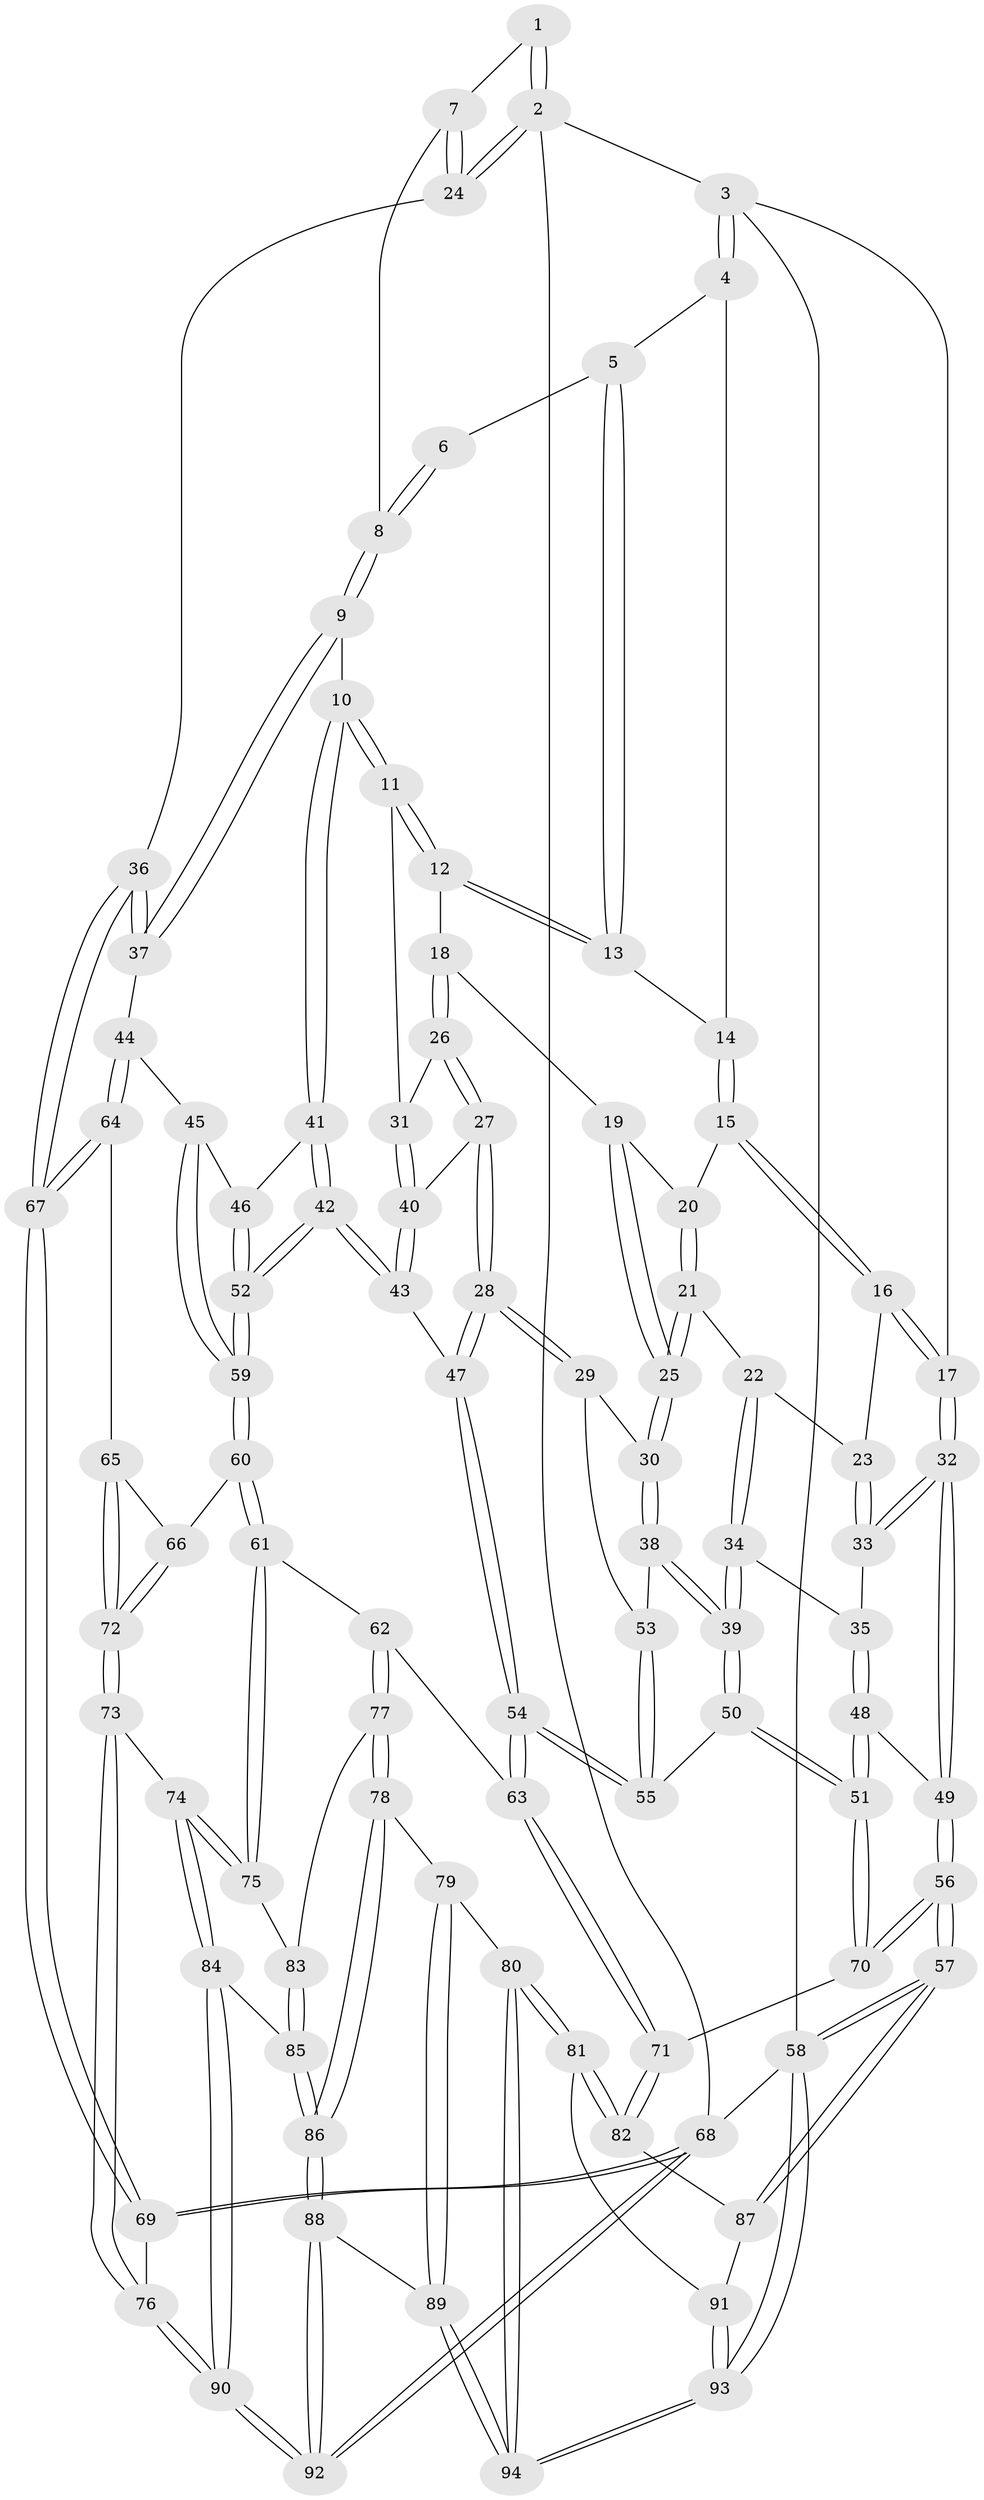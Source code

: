 // coarse degree distribution, {4: 0.1896551724137931, 3: 0.603448275862069, 5: 0.08620689655172414, 2: 0.1206896551724138}
// Generated by graph-tools (version 1.1) at 2025/54/03/04/25 22:54:12]
// undirected, 94 vertices, 232 edges
graph export_dot {
  node [color=gray90,style=filled];
  1 [pos="+0.893336627723074+0"];
  2 [pos="+1+0"];
  3 [pos="+0+0"];
  4 [pos="+0.265280205101659+0"];
  5 [pos="+0.5977637481770695+0"];
  6 [pos="+0.7225924382945961+0"];
  7 [pos="+0.8867110859521762+0.140158052664221"];
  8 [pos="+0.7911893201775196+0.19019968086855019"];
  9 [pos="+0.7700914275986772+0.21913881804968166"];
  10 [pos="+0.7469692913384942+0.22622104651808542"];
  11 [pos="+0.7316841388008157+0.22426973873580547"];
  12 [pos="+0.5638275191976949+0.11367617189079023"];
  13 [pos="+0.5574931720929265+0.06915240560946659"];
  14 [pos="+0.3524152622209655+0.024875938994940772"];
  15 [pos="+0.3352661871431995+0.15163435300922398"];
  16 [pos="+0.30573991396321654+0.16526761358482167"];
  17 [pos="+0+0"];
  18 [pos="+0.47404074006414393+0.17479733643300707"];
  19 [pos="+0.457377332666476+0.17781701210025208"];
  20 [pos="+0.3880673110042472+0.1694168163881122"];
  21 [pos="+0.38040757520846386+0.3180392236284042"];
  22 [pos="+0.27108691740879287+0.26704515721470323"];
  23 [pos="+0.26325432455263953+0.22237189179508768"];
  24 [pos="+1+0.06603156066458633"];
  25 [pos="+0.4131515148863485+0.3517499879394186"];
  26 [pos="+0.5056293882615822+0.2725290354102338"];
  27 [pos="+0.5094238351326782+0.35354165051277353"];
  28 [pos="+0.4787401314187183+0.37805907856027876"];
  29 [pos="+0.45216493443341266+0.37287195926613703"];
  30 [pos="+0.4175585784460219+0.36207116571413595"];
  31 [pos="+0.7051735851806024+0.2431628315194986"];
  32 [pos="+0+0.05170240681170837"];
  33 [pos="+0+0.20245233741950736"];
  34 [pos="+0.25002673092864086+0.3378059816941349"];
  35 [pos="+0.0702218082885647+0.3342996331504385"];
  36 [pos="+1+0.26307585901377906"];
  37 [pos="+0.8796483531294572+0.32585526238069246"];
  38 [pos="+0.3388557621415696+0.4174602821237167"];
  39 [pos="+0.28026002083457+0.4550269938206136"];
  40 [pos="+0.585020135223976+0.3426394926104622"];
  41 [pos="+0.7273369899255351+0.3598953309562733"];
  42 [pos="+0.6681295346333538+0.4863839876089887"];
  43 [pos="+0.6270400544133448+0.46493200090010883"];
  44 [pos="+0.9062769657680825+0.46841660800239293"];
  45 [pos="+0.888217132207118+0.4737359709047156"];
  46 [pos="+0.7824275757628303+0.4324956991797557"];
  47 [pos="+0.5089723330487106+0.47053595899419204"];
  48 [pos="+0.13190636727892707+0.5080680909223229"];
  49 [pos="+0+0.32322403327711263"];
  50 [pos="+0.2799599611611661+0.4558377426330778"];
  51 [pos="+0.1462014362659121+0.5409294811453322"];
  52 [pos="+0.70094067959136+0.5666335941912343"];
  53 [pos="+0.41654534427896406+0.4619611276401122"];
  54 [pos="+0.45443684543017265+0.6058581987134686"];
  55 [pos="+0.40964071268108926+0.5607038376840794"];
  56 [pos="+0+0.7088473275717475"];
  57 [pos="+0+0.8332322482217792"];
  58 [pos="+0+1"];
  59 [pos="+0.7044700222352609+0.5786453551162334"];
  60 [pos="+0.6990694129017301+0.6069606916727922"];
  61 [pos="+0.680187470265284+0.6218770724381265"];
  62 [pos="+0.5659177375188863+0.6813566927776172"];
  63 [pos="+0.45926331567624396+0.6279207079545738"];
  64 [pos="+1+0.5950942367311157"];
  65 [pos="+1+0.6062031439985266"];
  66 [pos="+0.7288199957487227+0.6225952686010102"];
  67 [pos="+1+0.6123830815845713"];
  68 [pos="+1+1"];
  69 [pos="+1+0.7540007563926948"];
  70 [pos="+0.1284710968938592+0.5855138749577312"];
  71 [pos="+0.28036700706218004+0.742054497204798"];
  72 [pos="+0.845711131484589+0.7518826883647128"];
  73 [pos="+0.8330487690174113+0.8267135565714254"];
  74 [pos="+0.7679638175969339+0.8349969274712316"];
  75 [pos="+0.7517044916003435+0.8229113915396564"];
  76 [pos="+0.8947372955531832+0.8940758836753783"];
  77 [pos="+0.5715419902498347+0.766666334510427"];
  78 [pos="+0.5648656622463012+0.7914108246896124"];
  79 [pos="+0.5206185705959024+0.8296082188490137"];
  80 [pos="+0.3007180158861216+0.8665144333144279"];
  81 [pos="+0.2945677689933888+0.8582402811155084"];
  82 [pos="+0.2766090772001447+0.8114911183908068"];
  83 [pos="+0.6765338325819524+0.8029998992923548"];
  84 [pos="+0.7235687277868839+0.8914215001053984"];
  85 [pos="+0.6806192300694516+0.9136622261192545"];
  86 [pos="+0.6442800006344709+0.9348157107369068"];
  87 [pos="+0.0709397309627083+0.8425390693396226"];
  88 [pos="+0.5910238586094392+1"];
  89 [pos="+0.458048466936539+1"];
  90 [pos="+0.8630602362222998+1"];
  91 [pos="+0.14952396388363737+0.9452994852773603"];
  92 [pos="+0.8573176404388265+1"];
  93 [pos="+0+1"];
  94 [pos="+0.39512232840329+1"];
  1 -- 2;
  1 -- 2;
  1 -- 7;
  2 -- 3;
  2 -- 24;
  2 -- 24;
  2 -- 68;
  3 -- 4;
  3 -- 4;
  3 -- 17;
  3 -- 58;
  4 -- 5;
  4 -- 14;
  5 -- 6;
  5 -- 13;
  5 -- 13;
  6 -- 8;
  6 -- 8;
  7 -- 8;
  7 -- 24;
  7 -- 24;
  8 -- 9;
  8 -- 9;
  9 -- 10;
  9 -- 37;
  9 -- 37;
  10 -- 11;
  10 -- 11;
  10 -- 41;
  10 -- 41;
  11 -- 12;
  11 -- 12;
  11 -- 31;
  12 -- 13;
  12 -- 13;
  12 -- 18;
  13 -- 14;
  14 -- 15;
  14 -- 15;
  15 -- 16;
  15 -- 16;
  15 -- 20;
  16 -- 17;
  16 -- 17;
  16 -- 23;
  17 -- 32;
  17 -- 32;
  18 -- 19;
  18 -- 26;
  18 -- 26;
  19 -- 20;
  19 -- 25;
  19 -- 25;
  20 -- 21;
  20 -- 21;
  21 -- 22;
  21 -- 25;
  21 -- 25;
  22 -- 23;
  22 -- 34;
  22 -- 34;
  23 -- 33;
  23 -- 33;
  24 -- 36;
  25 -- 30;
  25 -- 30;
  26 -- 27;
  26 -- 27;
  26 -- 31;
  27 -- 28;
  27 -- 28;
  27 -- 40;
  28 -- 29;
  28 -- 29;
  28 -- 47;
  28 -- 47;
  29 -- 30;
  29 -- 53;
  30 -- 38;
  30 -- 38;
  31 -- 40;
  31 -- 40;
  32 -- 33;
  32 -- 33;
  32 -- 49;
  32 -- 49;
  33 -- 35;
  34 -- 35;
  34 -- 39;
  34 -- 39;
  35 -- 48;
  35 -- 48;
  36 -- 37;
  36 -- 37;
  36 -- 67;
  36 -- 67;
  37 -- 44;
  38 -- 39;
  38 -- 39;
  38 -- 53;
  39 -- 50;
  39 -- 50;
  40 -- 43;
  40 -- 43;
  41 -- 42;
  41 -- 42;
  41 -- 46;
  42 -- 43;
  42 -- 43;
  42 -- 52;
  42 -- 52;
  43 -- 47;
  44 -- 45;
  44 -- 64;
  44 -- 64;
  45 -- 46;
  45 -- 59;
  45 -- 59;
  46 -- 52;
  46 -- 52;
  47 -- 54;
  47 -- 54;
  48 -- 49;
  48 -- 51;
  48 -- 51;
  49 -- 56;
  49 -- 56;
  50 -- 51;
  50 -- 51;
  50 -- 55;
  51 -- 70;
  51 -- 70;
  52 -- 59;
  52 -- 59;
  53 -- 55;
  53 -- 55;
  54 -- 55;
  54 -- 55;
  54 -- 63;
  54 -- 63;
  56 -- 57;
  56 -- 57;
  56 -- 70;
  56 -- 70;
  57 -- 58;
  57 -- 58;
  57 -- 87;
  57 -- 87;
  58 -- 93;
  58 -- 93;
  58 -- 68;
  59 -- 60;
  59 -- 60;
  60 -- 61;
  60 -- 61;
  60 -- 66;
  61 -- 62;
  61 -- 75;
  61 -- 75;
  62 -- 63;
  62 -- 77;
  62 -- 77;
  63 -- 71;
  63 -- 71;
  64 -- 65;
  64 -- 67;
  64 -- 67;
  65 -- 66;
  65 -- 72;
  65 -- 72;
  66 -- 72;
  66 -- 72;
  67 -- 69;
  67 -- 69;
  68 -- 69;
  68 -- 69;
  68 -- 92;
  68 -- 92;
  69 -- 76;
  70 -- 71;
  71 -- 82;
  71 -- 82;
  72 -- 73;
  72 -- 73;
  73 -- 74;
  73 -- 76;
  73 -- 76;
  74 -- 75;
  74 -- 75;
  74 -- 84;
  74 -- 84;
  75 -- 83;
  76 -- 90;
  76 -- 90;
  77 -- 78;
  77 -- 78;
  77 -- 83;
  78 -- 79;
  78 -- 86;
  78 -- 86;
  79 -- 80;
  79 -- 89;
  79 -- 89;
  80 -- 81;
  80 -- 81;
  80 -- 94;
  80 -- 94;
  81 -- 82;
  81 -- 82;
  81 -- 91;
  82 -- 87;
  83 -- 85;
  83 -- 85;
  84 -- 85;
  84 -- 90;
  84 -- 90;
  85 -- 86;
  85 -- 86;
  86 -- 88;
  86 -- 88;
  87 -- 91;
  88 -- 89;
  88 -- 92;
  88 -- 92;
  89 -- 94;
  89 -- 94;
  90 -- 92;
  90 -- 92;
  91 -- 93;
  91 -- 93;
  93 -- 94;
  93 -- 94;
}
